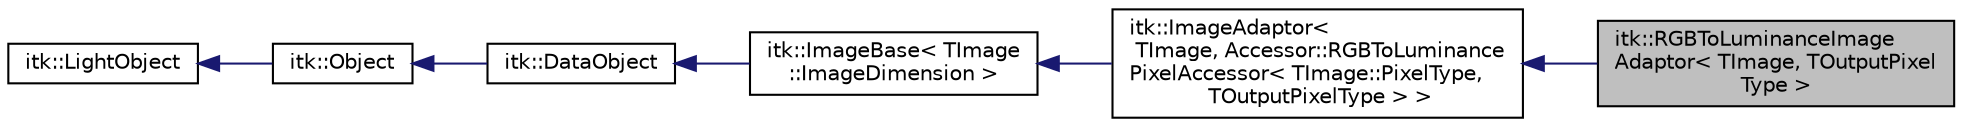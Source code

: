 digraph "itk::RGBToLuminanceImageAdaptor&lt; TImage, TOutputPixelType &gt;"
{
 // LATEX_PDF_SIZE
  edge [fontname="Helvetica",fontsize="10",labelfontname="Helvetica",labelfontsize="10"];
  node [fontname="Helvetica",fontsize="10",shape=record];
  rankdir="LR";
  Node1 [label="itk::RGBToLuminanceImage\lAdaptor\< TImage, TOutputPixel\lType \>",height=0.2,width=0.4,color="black", fillcolor="grey75", style="filled", fontcolor="black",tooltip="Presents a color image as being composed of the Luminance of its pixels."];
  Node2 -> Node1 [dir="back",color="midnightblue",fontsize="10",style="solid",fontname="Helvetica"];
  Node2 [label="itk::ImageAdaptor\<\l TImage, Accessor::RGBToLuminance\lPixelAccessor\< TImage::PixelType,\l TOutputPixelType \> \>",height=0.2,width=0.4,color="black", fillcolor="white", style="filled",URL="$classitk_1_1ImageAdaptor.html",tooltip=" "];
  Node3 -> Node2 [dir="back",color="midnightblue",fontsize="10",style="solid",fontname="Helvetica"];
  Node3 [label="itk::ImageBase\< TImage\l::ImageDimension \>",height=0.2,width=0.4,color="black", fillcolor="white", style="filled",URL="$classitk_1_1ImageBase.html",tooltip=" "];
  Node4 -> Node3 [dir="back",color="midnightblue",fontsize="10",style="solid",fontname="Helvetica"];
  Node4 [label="itk::DataObject",height=0.2,width=0.4,color="black", fillcolor="white", style="filled",URL="$classitk_1_1DataObject.html",tooltip="Base class for all data objects in ITK."];
  Node5 -> Node4 [dir="back",color="midnightblue",fontsize="10",style="solid",fontname="Helvetica"];
  Node5 [label="itk::Object",height=0.2,width=0.4,color="black", fillcolor="white", style="filled",URL="$classitk_1_1Object.html",tooltip="Base class for most ITK classes."];
  Node6 -> Node5 [dir="back",color="midnightblue",fontsize="10",style="solid",fontname="Helvetica"];
  Node6 [label="itk::LightObject",height=0.2,width=0.4,color="black", fillcolor="white", style="filled",URL="$classitk_1_1LightObject.html",tooltip="Light weight base class for most itk classes."];
}
